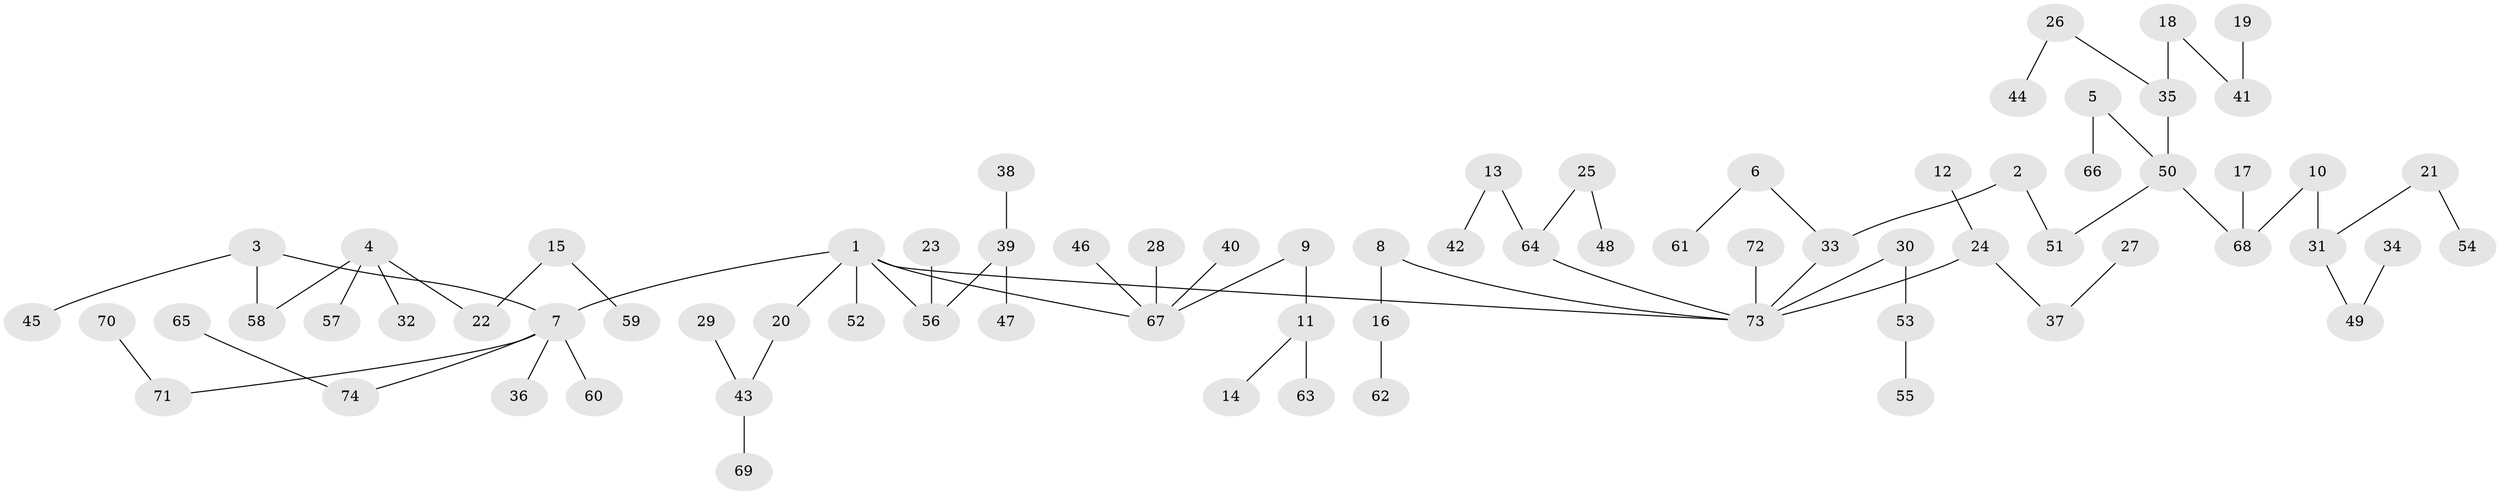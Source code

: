 // original degree distribution, {6: 0.013605442176870748, 5: 0.02040816326530612, 8: 0.006802721088435374, 4: 0.07482993197278912, 7: 0.006802721088435374, 2: 0.2925170068027211, 3: 0.11564625850340136, 1: 0.46938775510204084}
// Generated by graph-tools (version 1.1) at 2025/02/03/09/25 03:02:29]
// undirected, 74 vertices, 73 edges
graph export_dot {
graph [start="1"]
  node [color=gray90,style=filled];
  1;
  2;
  3;
  4;
  5;
  6;
  7;
  8;
  9;
  10;
  11;
  12;
  13;
  14;
  15;
  16;
  17;
  18;
  19;
  20;
  21;
  22;
  23;
  24;
  25;
  26;
  27;
  28;
  29;
  30;
  31;
  32;
  33;
  34;
  35;
  36;
  37;
  38;
  39;
  40;
  41;
  42;
  43;
  44;
  45;
  46;
  47;
  48;
  49;
  50;
  51;
  52;
  53;
  54;
  55;
  56;
  57;
  58;
  59;
  60;
  61;
  62;
  63;
  64;
  65;
  66;
  67;
  68;
  69;
  70;
  71;
  72;
  73;
  74;
  1 -- 7 [weight=1.0];
  1 -- 20 [weight=1.0];
  1 -- 52 [weight=1.0];
  1 -- 56 [weight=1.0];
  1 -- 67 [weight=1.0];
  1 -- 73 [weight=1.0];
  2 -- 33 [weight=1.0];
  2 -- 51 [weight=1.0];
  3 -- 7 [weight=1.0];
  3 -- 45 [weight=1.0];
  3 -- 58 [weight=1.0];
  4 -- 22 [weight=1.0];
  4 -- 32 [weight=1.0];
  4 -- 57 [weight=1.0];
  4 -- 58 [weight=1.0];
  5 -- 50 [weight=1.0];
  5 -- 66 [weight=1.0];
  6 -- 33 [weight=1.0];
  6 -- 61 [weight=1.0];
  7 -- 36 [weight=1.0];
  7 -- 60 [weight=1.0];
  7 -- 71 [weight=1.0];
  7 -- 74 [weight=1.0];
  8 -- 16 [weight=1.0];
  8 -- 73 [weight=1.0];
  9 -- 11 [weight=1.0];
  9 -- 67 [weight=1.0];
  10 -- 31 [weight=1.0];
  10 -- 68 [weight=1.0];
  11 -- 14 [weight=1.0];
  11 -- 63 [weight=1.0];
  12 -- 24 [weight=1.0];
  13 -- 42 [weight=1.0];
  13 -- 64 [weight=1.0];
  15 -- 22 [weight=1.0];
  15 -- 59 [weight=1.0];
  16 -- 62 [weight=1.0];
  17 -- 68 [weight=1.0];
  18 -- 35 [weight=1.0];
  18 -- 41 [weight=1.0];
  19 -- 41 [weight=1.0];
  20 -- 43 [weight=1.0];
  21 -- 31 [weight=1.0];
  21 -- 54 [weight=1.0];
  23 -- 56 [weight=1.0];
  24 -- 37 [weight=1.0];
  24 -- 73 [weight=1.0];
  25 -- 48 [weight=1.0];
  25 -- 64 [weight=1.0];
  26 -- 35 [weight=1.0];
  26 -- 44 [weight=1.0];
  27 -- 37 [weight=1.0];
  28 -- 67 [weight=1.0];
  29 -- 43 [weight=1.0];
  30 -- 53 [weight=1.0];
  30 -- 73 [weight=1.0];
  31 -- 49 [weight=1.0];
  33 -- 73 [weight=1.0];
  34 -- 49 [weight=1.0];
  35 -- 50 [weight=1.0];
  38 -- 39 [weight=1.0];
  39 -- 47 [weight=1.0];
  39 -- 56 [weight=1.0];
  40 -- 67 [weight=1.0];
  43 -- 69 [weight=1.0];
  46 -- 67 [weight=1.0];
  50 -- 51 [weight=1.0];
  50 -- 68 [weight=1.0];
  53 -- 55 [weight=1.0];
  64 -- 73 [weight=1.0];
  65 -- 74 [weight=1.0];
  70 -- 71 [weight=1.0];
  72 -- 73 [weight=1.0];
}
